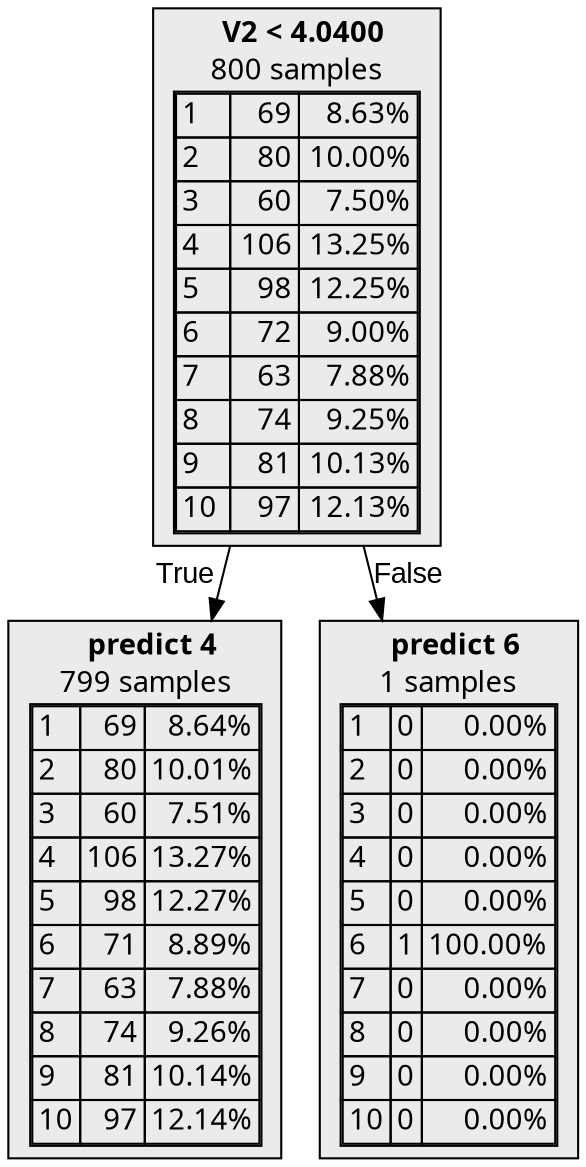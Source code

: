 digraph {
    1 [label=<  <TABLE BORDER="0" CELLPADDING="0">
      <TR>
    <TD>
      <B>V2 &lt; 4.0400</B>
    </TD>
  </TR>

    <TR>
      <TD>800 samples</TD>
    </TR>
    <TR>
  <TD>
    <TABLE CELLSPACING="0">
      
        <TR >
    <TD ALIGN="LEFT">1</TD>
    <TD ALIGN="RIGHT">69</TD>
    <TD ALIGN="RIGHT">8.63%</TD>
  </TR>
  <TR >
    <TD ALIGN="LEFT">2</TD>
    <TD ALIGN="RIGHT">80</TD>
    <TD ALIGN="RIGHT">10.00%</TD>
  </TR>
  <TR >
    <TD ALIGN="LEFT">3</TD>
    <TD ALIGN="RIGHT">60</TD>
    <TD ALIGN="RIGHT">7.50%</TD>
  </TR>
  <TR class="highlighted">
    <TD ALIGN="LEFT">4</TD>
    <TD ALIGN="RIGHT">106</TD>
    <TD ALIGN="RIGHT">13.25%</TD>
  </TR>
  <TR >
    <TD ALIGN="LEFT">5</TD>
    <TD ALIGN="RIGHT">98</TD>
    <TD ALIGN="RIGHT">12.25%</TD>
  </TR>
  <TR >
    <TD ALIGN="LEFT">6</TD>
    <TD ALIGN="RIGHT">72</TD>
    <TD ALIGN="RIGHT">9.00%</TD>
  </TR>
  <TR >
    <TD ALIGN="LEFT">7</TD>
    <TD ALIGN="RIGHT">63</TD>
    <TD ALIGN="RIGHT">7.88%</TD>
  </TR>
  <TR >
    <TD ALIGN="LEFT">8</TD>
    <TD ALIGN="RIGHT">74</TD>
    <TD ALIGN="RIGHT">9.25%</TD>
  </TR>
  <TR >
    <TD ALIGN="LEFT">9</TD>
    <TD ALIGN="RIGHT">81</TD>
    <TD ALIGN="RIGHT">10.13%</TD>
  </TR>
  <TR >
    <TD ALIGN="LEFT">10</TD>
    <TD ALIGN="RIGHT">97</TD>
    <TD ALIGN="RIGHT">12.13%</TD>
  </TR>

    </TABLE>
  </TD>
</TR>

  </TABLE>
>,fillcolor="#EBEBEB",shape=box,fontname="bold arial",style="filled"];
    1 -> 2 [labeldistance=2.5, labelangle=45, headlabel="True",fontname="arial"];
    1 -> 3 [labeldistance=2.5, labelangle=-45, headlabel="False",fontname="arial"];
    2 [label=<  <TABLE BORDER="0" CELLPADDING="0">
      <TR>
    <TD>
      <B>predict 4</B>
    </TD>
  </TR>

    <TR>
      <TD>799 samples</TD>
    </TR>
    <TR>
  <TD>
    <TABLE CELLSPACING="0">
      
        <TR >
    <TD ALIGN="LEFT">1</TD>
    <TD ALIGN="RIGHT">69</TD>
    <TD ALIGN="RIGHT">8.64%</TD>
  </TR>
  <TR >
    <TD ALIGN="LEFT">2</TD>
    <TD ALIGN="RIGHT">80</TD>
    <TD ALIGN="RIGHT">10.01%</TD>
  </TR>
  <TR >
    <TD ALIGN="LEFT">3</TD>
    <TD ALIGN="RIGHT">60</TD>
    <TD ALIGN="RIGHT">7.51%</TD>
  </TR>
  <TR class="highlighted">
    <TD ALIGN="LEFT">4</TD>
    <TD ALIGN="RIGHT">106</TD>
    <TD ALIGN="RIGHT">13.27%</TD>
  </TR>
  <TR >
    <TD ALIGN="LEFT">5</TD>
    <TD ALIGN="RIGHT">98</TD>
    <TD ALIGN="RIGHT">12.27%</TD>
  </TR>
  <TR >
    <TD ALIGN="LEFT">6</TD>
    <TD ALIGN="RIGHT">71</TD>
    <TD ALIGN="RIGHT">8.89%</TD>
  </TR>
  <TR >
    <TD ALIGN="LEFT">7</TD>
    <TD ALIGN="RIGHT">63</TD>
    <TD ALIGN="RIGHT">7.88%</TD>
  </TR>
  <TR >
    <TD ALIGN="LEFT">8</TD>
    <TD ALIGN="RIGHT">74</TD>
    <TD ALIGN="RIGHT">9.26%</TD>
  </TR>
  <TR >
    <TD ALIGN="LEFT">9</TD>
    <TD ALIGN="RIGHT">81</TD>
    <TD ALIGN="RIGHT">10.14%</TD>
  </TR>
  <TR >
    <TD ALIGN="LEFT">10</TD>
    <TD ALIGN="RIGHT">97</TD>
    <TD ALIGN="RIGHT">12.14%</TD>
  </TR>

    </TABLE>
  </TD>
</TR>

  </TABLE>
>,fillcolor="#EBEBEB",shape=box,fontname="bold arial",style="filled",color=black];
    3 [label=<  <TABLE BORDER="0" CELLPADDING="0">
      <TR>
    <TD>
      <B>predict 6</B>
    </TD>
  </TR>

    <TR>
      <TD>1 samples</TD>
    </TR>
    <TR>
  <TD>
    <TABLE CELLSPACING="0">
      
        <TR >
    <TD ALIGN="LEFT">1</TD>
    <TD ALIGN="RIGHT">0</TD>
    <TD ALIGN="RIGHT">0.00%</TD>
  </TR>
  <TR >
    <TD ALIGN="LEFT">2</TD>
    <TD ALIGN="RIGHT">0</TD>
    <TD ALIGN="RIGHT">0.00%</TD>
  </TR>
  <TR >
    <TD ALIGN="LEFT">3</TD>
    <TD ALIGN="RIGHT">0</TD>
    <TD ALIGN="RIGHT">0.00%</TD>
  </TR>
  <TR >
    <TD ALIGN="LEFT">4</TD>
    <TD ALIGN="RIGHT">0</TD>
    <TD ALIGN="RIGHT">0.00%</TD>
  </TR>
  <TR >
    <TD ALIGN="LEFT">5</TD>
    <TD ALIGN="RIGHT">0</TD>
    <TD ALIGN="RIGHT">0.00%</TD>
  </TR>
  <TR class="highlighted">
    <TD ALIGN="LEFT">6</TD>
    <TD ALIGN="RIGHT">1</TD>
    <TD ALIGN="RIGHT">100.00%</TD>
  </TR>
  <TR >
    <TD ALIGN="LEFT">7</TD>
    <TD ALIGN="RIGHT">0</TD>
    <TD ALIGN="RIGHT">0.00%</TD>
  </TR>
  <TR >
    <TD ALIGN="LEFT">8</TD>
    <TD ALIGN="RIGHT">0</TD>
    <TD ALIGN="RIGHT">0.00%</TD>
  </TR>
  <TR >
    <TD ALIGN="LEFT">9</TD>
    <TD ALIGN="RIGHT">0</TD>
    <TD ALIGN="RIGHT">0.00%</TD>
  </TR>
  <TR >
    <TD ALIGN="LEFT">10</TD>
    <TD ALIGN="RIGHT">0</TD>
    <TD ALIGN="RIGHT">0.00%</TD>
  </TR>

    </TABLE>
  </TD>
</TR>

  </TABLE>
>,fillcolor="#EBEBEB",shape=box,fontname="bold arial",style="filled",color=black];
}
